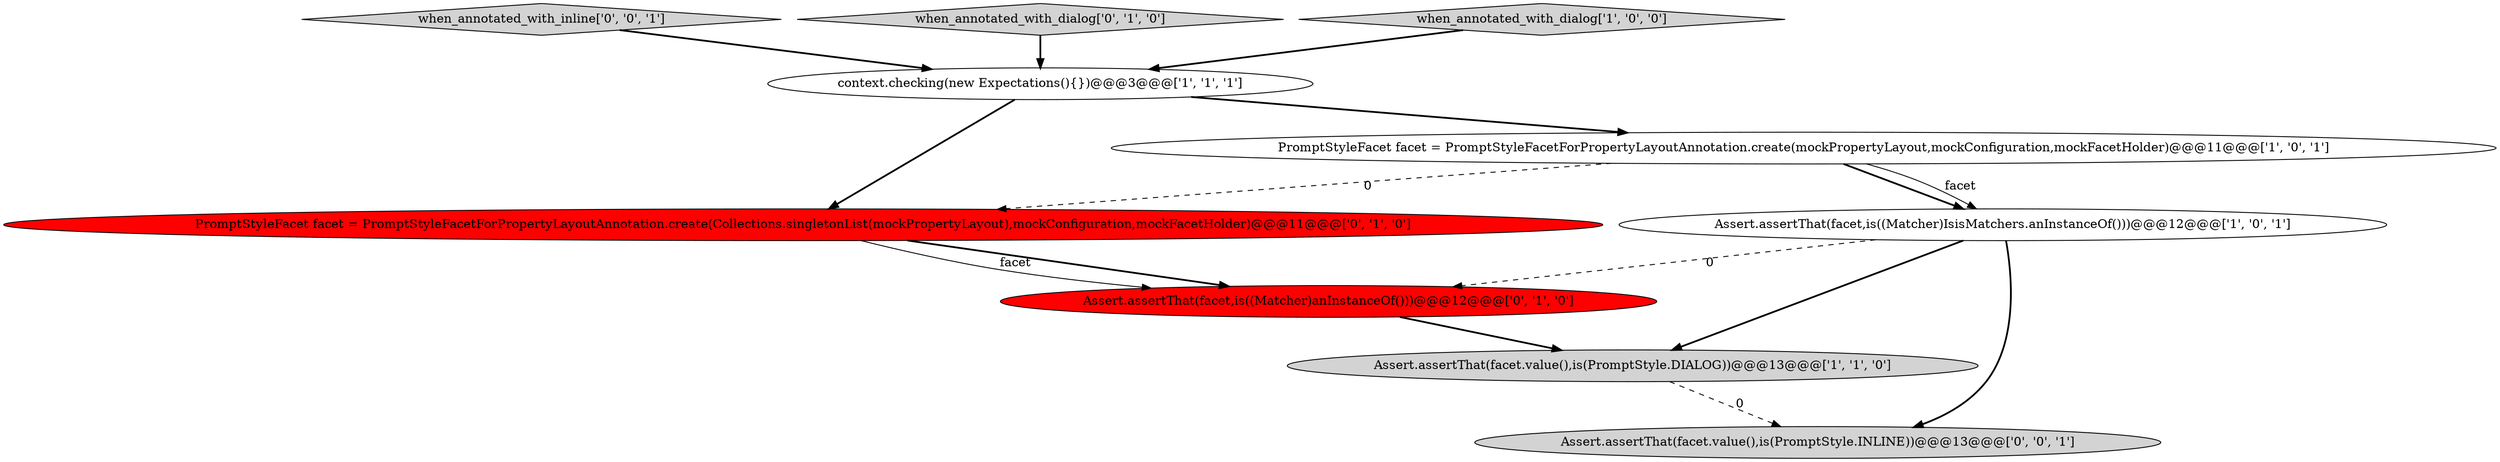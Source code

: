 digraph {
9 [style = filled, label = "when_annotated_with_inline['0', '0', '1']", fillcolor = lightgray, shape = diamond image = "AAA0AAABBB3BBB"];
5 [style = filled, label = "PromptStyleFacet facet = PromptStyleFacetForPropertyLayoutAnnotation.create(Collections.singletonList(mockPropertyLayout),mockConfiguration,mockFacetHolder)@@@11@@@['0', '1', '0']", fillcolor = red, shape = ellipse image = "AAA1AAABBB2BBB"];
8 [style = filled, label = "Assert.assertThat(facet.value(),is(PromptStyle.INLINE))@@@13@@@['0', '0', '1']", fillcolor = lightgray, shape = ellipse image = "AAA0AAABBB3BBB"];
0 [style = filled, label = "PromptStyleFacet facet = PromptStyleFacetForPropertyLayoutAnnotation.create(mockPropertyLayout,mockConfiguration,mockFacetHolder)@@@11@@@['1', '0', '1']", fillcolor = white, shape = ellipse image = "AAA0AAABBB1BBB"];
6 [style = filled, label = "when_annotated_with_dialog['0', '1', '0']", fillcolor = lightgray, shape = diamond image = "AAA0AAABBB2BBB"];
1 [style = filled, label = "Assert.assertThat(facet.value(),is(PromptStyle.DIALOG))@@@13@@@['1', '1', '0']", fillcolor = lightgray, shape = ellipse image = "AAA0AAABBB1BBB"];
7 [style = filled, label = "Assert.assertThat(facet,is((Matcher)anInstanceOf()))@@@12@@@['0', '1', '0']", fillcolor = red, shape = ellipse image = "AAA1AAABBB2BBB"];
4 [style = filled, label = "Assert.assertThat(facet,is((Matcher)IsisMatchers.anInstanceOf()))@@@12@@@['1', '0', '1']", fillcolor = white, shape = ellipse image = "AAA0AAABBB1BBB"];
3 [style = filled, label = "when_annotated_with_dialog['1', '0', '0']", fillcolor = lightgray, shape = diamond image = "AAA0AAABBB1BBB"];
2 [style = filled, label = "context.checking(new Expectations(){})@@@3@@@['1', '1', '1']", fillcolor = white, shape = ellipse image = "AAA0AAABBB1BBB"];
5->7 [style = bold, label=""];
4->8 [style = bold, label=""];
1->8 [style = dashed, label="0"];
4->1 [style = bold, label=""];
2->0 [style = bold, label=""];
7->1 [style = bold, label=""];
3->2 [style = bold, label=""];
0->5 [style = dashed, label="0"];
0->4 [style = bold, label=""];
9->2 [style = bold, label=""];
5->7 [style = solid, label="facet"];
4->7 [style = dashed, label="0"];
2->5 [style = bold, label=""];
6->2 [style = bold, label=""];
0->4 [style = solid, label="facet"];
}
